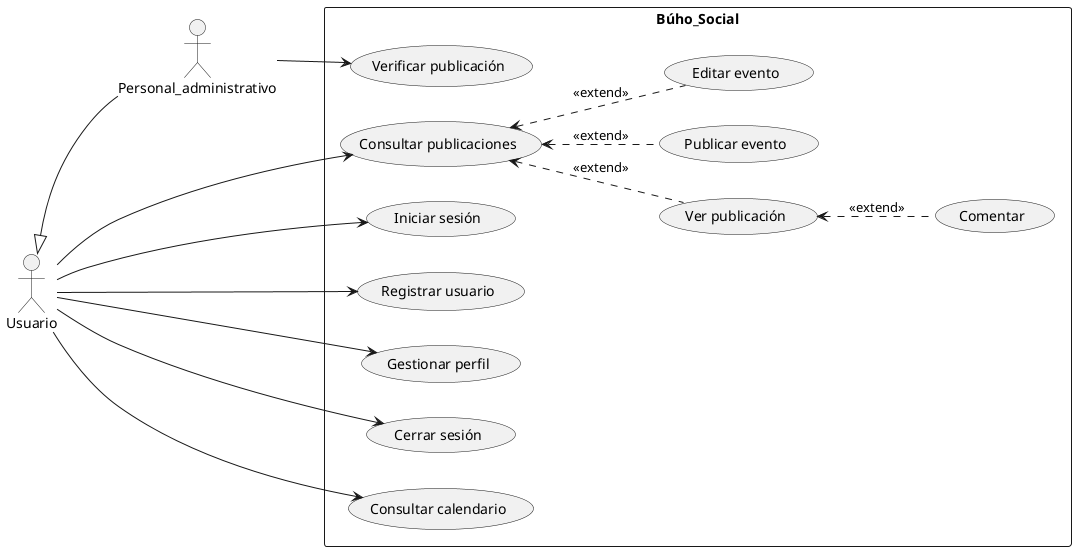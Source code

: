 @startuml Diagrama de casos de uso
actor Personal_administrativo as admin
actor Usuario as user
left to right direction
user <|-- admin

rectangle Búho_Social{
    usecase "Iniciar sesión" as UC1
    usecase "Registrar usuario" as UC2
    usecase "Consultar publicaciones" as UC3
    usecase "Publicar evento" as UC4
    usecase "Ver publicación" as UC5
    usecase "Comentar" as UC6
    usecase "Editar evento" as UC7
    usecase "Gestionar perfil" as UC8
    usecase "Cerrar sesión" as UC9
    usecase "Verificar publicación" as UC10
    usecase "Consultar calendario" as UC11
}
admin -->UC10
user -->UC11

user-->UC8
UC7 .u.>UC3 :<<extend>>
UC4 .u.>UC3 :<<extend>>
UC5 .u.>UC3 :<<extend>>
UC6 .u.>UC5 :<<extend>>
user-down->UC9
user-->UC1
user-->UC2
user-->UC3










@enduml